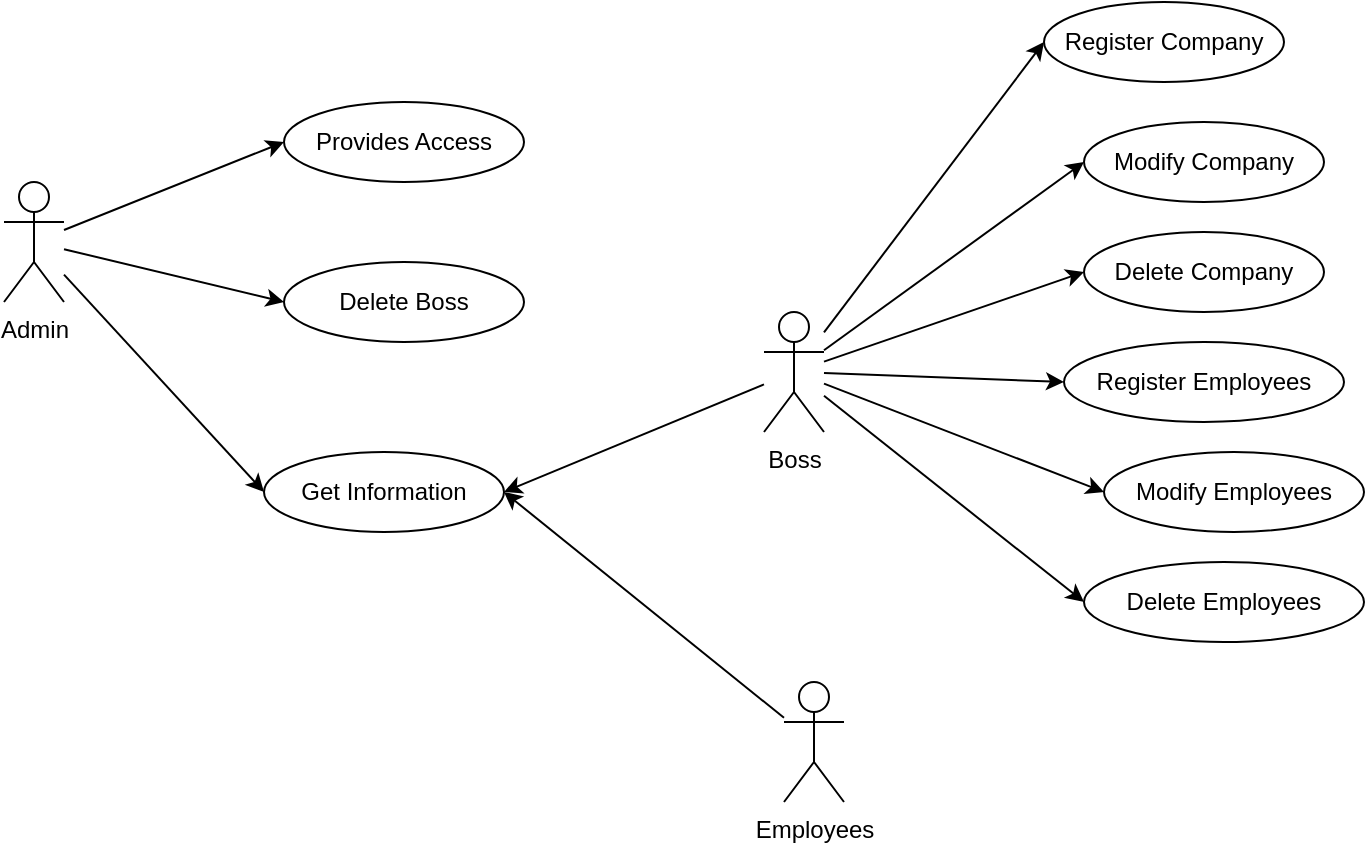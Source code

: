 <mxfile>
    <diagram id="wkoXVSgl8OeacyC_bGk0" name="Página-1">
        <mxGraphModel dx="1060" dy="478" grid="1" gridSize="10" guides="1" tooltips="1" connect="1" arrows="1" fold="1" page="1" pageScale="1" pageWidth="827" pageHeight="1169" math="0" shadow="0">
            <root>
                <mxCell id="0"/>
                <mxCell id="1" parent="0"/>
                <mxCell id="2Azr_Wesf6WcrECd5Qna-30" style="edgeStyle=none;html=1;entryX=0;entryY=0.5;entryDx=0;entryDy=0;" parent="1" source="2" target="MhxHTWFoi0lT4R7Gw6pp-3" edge="1">
                    <mxGeometry relative="1" as="geometry"/>
                </mxCell>
                <mxCell id="2Azr_Wesf6WcrECd5Qna-32" style="edgeStyle=none;html=1;entryX=0;entryY=0.5;entryDx=0;entryDy=0;" parent="1" source="2" target="16" edge="1">
                    <mxGeometry relative="1" as="geometry"/>
                </mxCell>
                <mxCell id="2Azr_Wesf6WcrECd5Qna-33" style="edgeStyle=none;html=1;entryX=0;entryY=0.5;entryDx=0;entryDy=0;" parent="1" source="2" target="20" edge="1">
                    <mxGeometry relative="1" as="geometry">
                        <mxPoint x="180" y="210" as="targetPoint"/>
                    </mxGeometry>
                </mxCell>
                <mxCell id="2" value="Admin" style="shape=umlActor;verticalLabelPosition=bottom;verticalAlign=top;html=1;" parent="1" vertex="1">
                    <mxGeometry x="40" y="100" width="30" height="60" as="geometry"/>
                </mxCell>
                <mxCell id="2Azr_Wesf6WcrECd5Qna-27" style="edgeStyle=none;html=1;entryX=1;entryY=0.5;entryDx=0;entryDy=0;" parent="1" source="3" target="16" edge="1">
                    <mxGeometry relative="1" as="geometry"/>
                </mxCell>
                <mxCell id="3" value="Employees" style="shape=umlActor;verticalLabelPosition=bottom;verticalAlign=top;html=1;" parent="1" vertex="1">
                    <mxGeometry x="430" y="350" width="30" height="60" as="geometry"/>
                </mxCell>
                <mxCell id="MhxHTWFoi0lT4R7Gw6pp-3" value="Provides Access" style="ellipse;whiteSpace=wrap;html=1;" parent="1" vertex="1">
                    <mxGeometry x="180" y="60" width="120" height="40" as="geometry"/>
                </mxCell>
                <mxCell id="2Azr_Wesf6WcrECd5Qna-26" style="edgeStyle=none;html=1;entryX=1;entryY=0.5;entryDx=0;entryDy=0;" parent="1" source="MhxHTWFoi0lT4R7Gw6pp-4" target="16" edge="1">
                    <mxGeometry relative="1" as="geometry"/>
                </mxCell>
                <mxCell id="24" style="edgeStyle=none;html=1;entryX=0;entryY=0.5;entryDx=0;entryDy=0;" parent="1" source="MhxHTWFoi0lT4R7Gw6pp-4" target="15" edge="1">
                    <mxGeometry relative="1" as="geometry"/>
                </mxCell>
                <mxCell id="25" style="edgeStyle=none;html=1;entryX=0;entryY=0.5;entryDx=0;entryDy=0;" parent="1" source="MhxHTWFoi0lT4R7Gw6pp-4" target="21" edge="1">
                    <mxGeometry relative="1" as="geometry"/>
                </mxCell>
                <mxCell id="30" style="edgeStyle=none;html=1;entryX=0;entryY=0.5;entryDx=0;entryDy=0;" parent="1" source="MhxHTWFoi0lT4R7Gw6pp-4" target="29" edge="1">
                    <mxGeometry relative="1" as="geometry"/>
                </mxCell>
                <mxCell id="31" style="edgeStyle=none;html=1;entryX=0;entryY=0.5;entryDx=0;entryDy=0;" parent="1" source="MhxHTWFoi0lT4R7Gw6pp-4" target="28" edge="1">
                    <mxGeometry relative="1" as="geometry"/>
                </mxCell>
                <mxCell id="32" style="edgeStyle=none;html=1;entryX=0;entryY=0.5;entryDx=0;entryDy=0;" parent="1" source="MhxHTWFoi0lT4R7Gw6pp-4" target="27" edge="1">
                    <mxGeometry relative="1" as="geometry"/>
                </mxCell>
                <mxCell id="33" style="edgeStyle=none;html=1;entryX=0;entryY=0.5;entryDx=0;entryDy=0;" parent="1" source="MhxHTWFoi0lT4R7Gw6pp-4" target="26" edge="1">
                    <mxGeometry relative="1" as="geometry"/>
                </mxCell>
                <mxCell id="MhxHTWFoi0lT4R7Gw6pp-4" value="Boss" style="shape=umlActor;verticalLabelPosition=bottom;verticalAlign=top;html=1;" parent="1" vertex="1">
                    <mxGeometry x="420" y="165" width="30" height="60" as="geometry"/>
                </mxCell>
                <mxCell id="15" value="Register Company" style="ellipse;whiteSpace=wrap;html=1;" parent="1" vertex="1">
                    <mxGeometry x="560" y="10" width="120" height="40" as="geometry"/>
                </mxCell>
                <mxCell id="16" value="Get Information" style="ellipse;whiteSpace=wrap;html=1;" parent="1" vertex="1">
                    <mxGeometry x="170" y="235" width="120" height="40" as="geometry"/>
                </mxCell>
                <mxCell id="20" value="Delete Boss" style="ellipse;whiteSpace=wrap;html=1;" parent="1" vertex="1">
                    <mxGeometry x="180" y="140" width="120" height="40" as="geometry"/>
                </mxCell>
                <mxCell id="21" value="Register Employees" style="ellipse;whiteSpace=wrap;html=1;" parent="1" vertex="1">
                    <mxGeometry x="570" y="180" width="140" height="40" as="geometry"/>
                </mxCell>
                <mxCell id="26" value="Modify Company" style="ellipse;whiteSpace=wrap;html=1;" parent="1" vertex="1">
                    <mxGeometry x="580" y="70" width="120" height="40" as="geometry"/>
                </mxCell>
                <mxCell id="27" value="Delete Company" style="ellipse;whiteSpace=wrap;html=1;" parent="1" vertex="1">
                    <mxGeometry x="580" y="125" width="120" height="40" as="geometry"/>
                </mxCell>
                <mxCell id="28" value="Modify Employees" style="ellipse;whiteSpace=wrap;html=1;" parent="1" vertex="1">
                    <mxGeometry x="590" y="235" width="130" height="40" as="geometry"/>
                </mxCell>
                <mxCell id="29" value="Delete Employees" style="ellipse;whiteSpace=wrap;html=1;" parent="1" vertex="1">
                    <mxGeometry x="580" y="290" width="140" height="40" as="geometry"/>
                </mxCell>
            </root>
        </mxGraphModel>
    </diagram>
</mxfile>